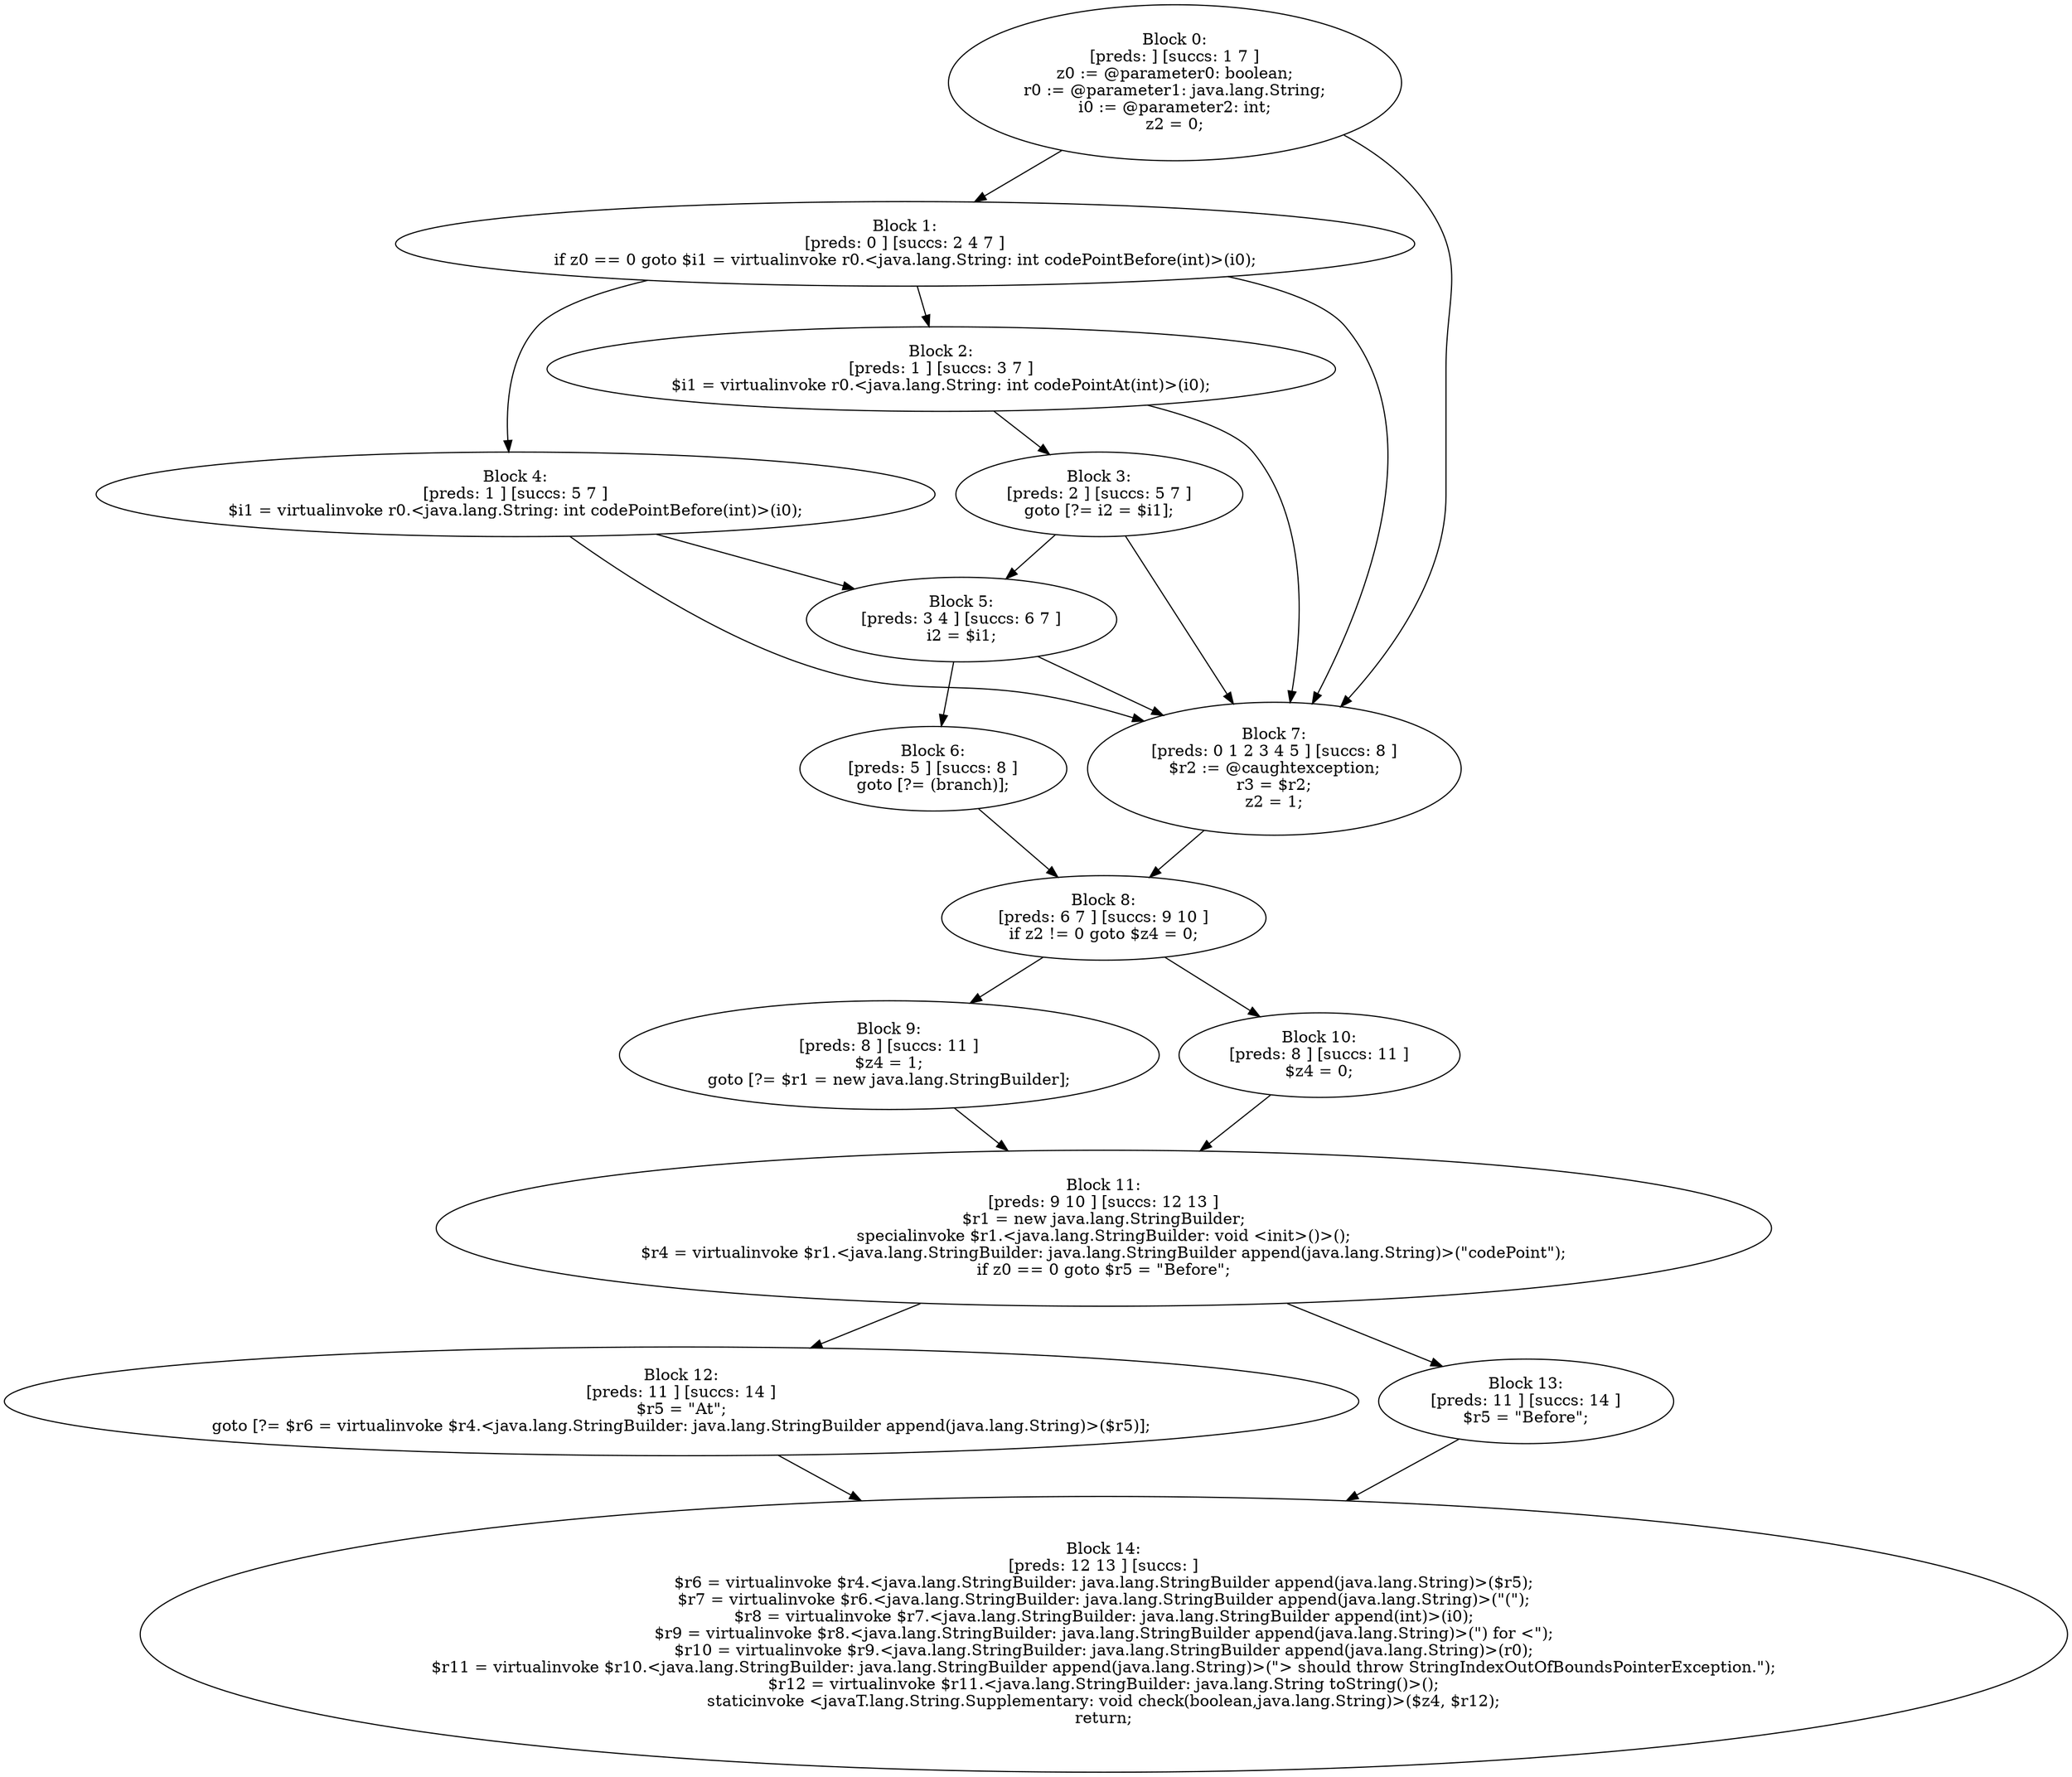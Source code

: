 digraph "unitGraph" {
    "Block 0:
[preds: ] [succs: 1 7 ]
z0 := @parameter0: boolean;
r0 := @parameter1: java.lang.String;
i0 := @parameter2: int;
z2 = 0;
"
    "Block 1:
[preds: 0 ] [succs: 2 4 7 ]
if z0 == 0 goto $i1 = virtualinvoke r0.<java.lang.String: int codePointBefore(int)>(i0);
"
    "Block 2:
[preds: 1 ] [succs: 3 7 ]
$i1 = virtualinvoke r0.<java.lang.String: int codePointAt(int)>(i0);
"
    "Block 3:
[preds: 2 ] [succs: 5 7 ]
goto [?= i2 = $i1];
"
    "Block 4:
[preds: 1 ] [succs: 5 7 ]
$i1 = virtualinvoke r0.<java.lang.String: int codePointBefore(int)>(i0);
"
    "Block 5:
[preds: 3 4 ] [succs: 6 7 ]
i2 = $i1;
"
    "Block 6:
[preds: 5 ] [succs: 8 ]
goto [?= (branch)];
"
    "Block 7:
[preds: 0 1 2 3 4 5 ] [succs: 8 ]
$r2 := @caughtexception;
r3 = $r2;
z2 = 1;
"
    "Block 8:
[preds: 6 7 ] [succs: 9 10 ]
if z2 != 0 goto $z4 = 0;
"
    "Block 9:
[preds: 8 ] [succs: 11 ]
$z4 = 1;
goto [?= $r1 = new java.lang.StringBuilder];
"
    "Block 10:
[preds: 8 ] [succs: 11 ]
$z4 = 0;
"
    "Block 11:
[preds: 9 10 ] [succs: 12 13 ]
$r1 = new java.lang.StringBuilder;
specialinvoke $r1.<java.lang.StringBuilder: void <init>()>();
$r4 = virtualinvoke $r1.<java.lang.StringBuilder: java.lang.StringBuilder append(java.lang.String)>(\"codePoint\");
if z0 == 0 goto $r5 = \"Before\";
"
    "Block 12:
[preds: 11 ] [succs: 14 ]
$r5 = \"At\";
goto [?= $r6 = virtualinvoke $r4.<java.lang.StringBuilder: java.lang.StringBuilder append(java.lang.String)>($r5)];
"
    "Block 13:
[preds: 11 ] [succs: 14 ]
$r5 = \"Before\";
"
    "Block 14:
[preds: 12 13 ] [succs: ]
$r6 = virtualinvoke $r4.<java.lang.StringBuilder: java.lang.StringBuilder append(java.lang.String)>($r5);
$r7 = virtualinvoke $r6.<java.lang.StringBuilder: java.lang.StringBuilder append(java.lang.String)>(\"(\");
$r8 = virtualinvoke $r7.<java.lang.StringBuilder: java.lang.StringBuilder append(int)>(i0);
$r9 = virtualinvoke $r8.<java.lang.StringBuilder: java.lang.StringBuilder append(java.lang.String)>(\") for <\");
$r10 = virtualinvoke $r9.<java.lang.StringBuilder: java.lang.StringBuilder append(java.lang.String)>(r0);
$r11 = virtualinvoke $r10.<java.lang.StringBuilder: java.lang.StringBuilder append(java.lang.String)>(\"> should throw StringIndexOutOfBoundsPointerException.\");
$r12 = virtualinvoke $r11.<java.lang.StringBuilder: java.lang.String toString()>();
staticinvoke <javaT.lang.String.Supplementary: void check(boolean,java.lang.String)>($z4, $r12);
return;
"
    "Block 0:
[preds: ] [succs: 1 7 ]
z0 := @parameter0: boolean;
r0 := @parameter1: java.lang.String;
i0 := @parameter2: int;
z2 = 0;
"->"Block 1:
[preds: 0 ] [succs: 2 4 7 ]
if z0 == 0 goto $i1 = virtualinvoke r0.<java.lang.String: int codePointBefore(int)>(i0);
";
    "Block 0:
[preds: ] [succs: 1 7 ]
z0 := @parameter0: boolean;
r0 := @parameter1: java.lang.String;
i0 := @parameter2: int;
z2 = 0;
"->"Block 7:
[preds: 0 1 2 3 4 5 ] [succs: 8 ]
$r2 := @caughtexception;
r3 = $r2;
z2 = 1;
";
    "Block 1:
[preds: 0 ] [succs: 2 4 7 ]
if z0 == 0 goto $i1 = virtualinvoke r0.<java.lang.String: int codePointBefore(int)>(i0);
"->"Block 2:
[preds: 1 ] [succs: 3 7 ]
$i1 = virtualinvoke r0.<java.lang.String: int codePointAt(int)>(i0);
";
    "Block 1:
[preds: 0 ] [succs: 2 4 7 ]
if z0 == 0 goto $i1 = virtualinvoke r0.<java.lang.String: int codePointBefore(int)>(i0);
"->"Block 4:
[preds: 1 ] [succs: 5 7 ]
$i1 = virtualinvoke r0.<java.lang.String: int codePointBefore(int)>(i0);
";
    "Block 1:
[preds: 0 ] [succs: 2 4 7 ]
if z0 == 0 goto $i1 = virtualinvoke r0.<java.lang.String: int codePointBefore(int)>(i0);
"->"Block 7:
[preds: 0 1 2 3 4 5 ] [succs: 8 ]
$r2 := @caughtexception;
r3 = $r2;
z2 = 1;
";
    "Block 2:
[preds: 1 ] [succs: 3 7 ]
$i1 = virtualinvoke r0.<java.lang.String: int codePointAt(int)>(i0);
"->"Block 3:
[preds: 2 ] [succs: 5 7 ]
goto [?= i2 = $i1];
";
    "Block 2:
[preds: 1 ] [succs: 3 7 ]
$i1 = virtualinvoke r0.<java.lang.String: int codePointAt(int)>(i0);
"->"Block 7:
[preds: 0 1 2 3 4 5 ] [succs: 8 ]
$r2 := @caughtexception;
r3 = $r2;
z2 = 1;
";
    "Block 3:
[preds: 2 ] [succs: 5 7 ]
goto [?= i2 = $i1];
"->"Block 5:
[preds: 3 4 ] [succs: 6 7 ]
i2 = $i1;
";
    "Block 3:
[preds: 2 ] [succs: 5 7 ]
goto [?= i2 = $i1];
"->"Block 7:
[preds: 0 1 2 3 4 5 ] [succs: 8 ]
$r2 := @caughtexception;
r3 = $r2;
z2 = 1;
";
    "Block 4:
[preds: 1 ] [succs: 5 7 ]
$i1 = virtualinvoke r0.<java.lang.String: int codePointBefore(int)>(i0);
"->"Block 5:
[preds: 3 4 ] [succs: 6 7 ]
i2 = $i1;
";
    "Block 4:
[preds: 1 ] [succs: 5 7 ]
$i1 = virtualinvoke r0.<java.lang.String: int codePointBefore(int)>(i0);
"->"Block 7:
[preds: 0 1 2 3 4 5 ] [succs: 8 ]
$r2 := @caughtexception;
r3 = $r2;
z2 = 1;
";
    "Block 5:
[preds: 3 4 ] [succs: 6 7 ]
i2 = $i1;
"->"Block 6:
[preds: 5 ] [succs: 8 ]
goto [?= (branch)];
";
    "Block 5:
[preds: 3 4 ] [succs: 6 7 ]
i2 = $i1;
"->"Block 7:
[preds: 0 1 2 3 4 5 ] [succs: 8 ]
$r2 := @caughtexception;
r3 = $r2;
z2 = 1;
";
    "Block 6:
[preds: 5 ] [succs: 8 ]
goto [?= (branch)];
"->"Block 8:
[preds: 6 7 ] [succs: 9 10 ]
if z2 != 0 goto $z4 = 0;
";
    "Block 7:
[preds: 0 1 2 3 4 5 ] [succs: 8 ]
$r2 := @caughtexception;
r3 = $r2;
z2 = 1;
"->"Block 8:
[preds: 6 7 ] [succs: 9 10 ]
if z2 != 0 goto $z4 = 0;
";
    "Block 8:
[preds: 6 7 ] [succs: 9 10 ]
if z2 != 0 goto $z4 = 0;
"->"Block 9:
[preds: 8 ] [succs: 11 ]
$z4 = 1;
goto [?= $r1 = new java.lang.StringBuilder];
";
    "Block 8:
[preds: 6 7 ] [succs: 9 10 ]
if z2 != 0 goto $z4 = 0;
"->"Block 10:
[preds: 8 ] [succs: 11 ]
$z4 = 0;
";
    "Block 9:
[preds: 8 ] [succs: 11 ]
$z4 = 1;
goto [?= $r1 = new java.lang.StringBuilder];
"->"Block 11:
[preds: 9 10 ] [succs: 12 13 ]
$r1 = new java.lang.StringBuilder;
specialinvoke $r1.<java.lang.StringBuilder: void <init>()>();
$r4 = virtualinvoke $r1.<java.lang.StringBuilder: java.lang.StringBuilder append(java.lang.String)>(\"codePoint\");
if z0 == 0 goto $r5 = \"Before\";
";
    "Block 10:
[preds: 8 ] [succs: 11 ]
$z4 = 0;
"->"Block 11:
[preds: 9 10 ] [succs: 12 13 ]
$r1 = new java.lang.StringBuilder;
specialinvoke $r1.<java.lang.StringBuilder: void <init>()>();
$r4 = virtualinvoke $r1.<java.lang.StringBuilder: java.lang.StringBuilder append(java.lang.String)>(\"codePoint\");
if z0 == 0 goto $r5 = \"Before\";
";
    "Block 11:
[preds: 9 10 ] [succs: 12 13 ]
$r1 = new java.lang.StringBuilder;
specialinvoke $r1.<java.lang.StringBuilder: void <init>()>();
$r4 = virtualinvoke $r1.<java.lang.StringBuilder: java.lang.StringBuilder append(java.lang.String)>(\"codePoint\");
if z0 == 0 goto $r5 = \"Before\";
"->"Block 12:
[preds: 11 ] [succs: 14 ]
$r5 = \"At\";
goto [?= $r6 = virtualinvoke $r4.<java.lang.StringBuilder: java.lang.StringBuilder append(java.lang.String)>($r5)];
";
    "Block 11:
[preds: 9 10 ] [succs: 12 13 ]
$r1 = new java.lang.StringBuilder;
specialinvoke $r1.<java.lang.StringBuilder: void <init>()>();
$r4 = virtualinvoke $r1.<java.lang.StringBuilder: java.lang.StringBuilder append(java.lang.String)>(\"codePoint\");
if z0 == 0 goto $r5 = \"Before\";
"->"Block 13:
[preds: 11 ] [succs: 14 ]
$r5 = \"Before\";
";
    "Block 12:
[preds: 11 ] [succs: 14 ]
$r5 = \"At\";
goto [?= $r6 = virtualinvoke $r4.<java.lang.StringBuilder: java.lang.StringBuilder append(java.lang.String)>($r5)];
"->"Block 14:
[preds: 12 13 ] [succs: ]
$r6 = virtualinvoke $r4.<java.lang.StringBuilder: java.lang.StringBuilder append(java.lang.String)>($r5);
$r7 = virtualinvoke $r6.<java.lang.StringBuilder: java.lang.StringBuilder append(java.lang.String)>(\"(\");
$r8 = virtualinvoke $r7.<java.lang.StringBuilder: java.lang.StringBuilder append(int)>(i0);
$r9 = virtualinvoke $r8.<java.lang.StringBuilder: java.lang.StringBuilder append(java.lang.String)>(\") for <\");
$r10 = virtualinvoke $r9.<java.lang.StringBuilder: java.lang.StringBuilder append(java.lang.String)>(r0);
$r11 = virtualinvoke $r10.<java.lang.StringBuilder: java.lang.StringBuilder append(java.lang.String)>(\"> should throw StringIndexOutOfBoundsPointerException.\");
$r12 = virtualinvoke $r11.<java.lang.StringBuilder: java.lang.String toString()>();
staticinvoke <javaT.lang.String.Supplementary: void check(boolean,java.lang.String)>($z4, $r12);
return;
";
    "Block 13:
[preds: 11 ] [succs: 14 ]
$r5 = \"Before\";
"->"Block 14:
[preds: 12 13 ] [succs: ]
$r6 = virtualinvoke $r4.<java.lang.StringBuilder: java.lang.StringBuilder append(java.lang.String)>($r5);
$r7 = virtualinvoke $r6.<java.lang.StringBuilder: java.lang.StringBuilder append(java.lang.String)>(\"(\");
$r8 = virtualinvoke $r7.<java.lang.StringBuilder: java.lang.StringBuilder append(int)>(i0);
$r9 = virtualinvoke $r8.<java.lang.StringBuilder: java.lang.StringBuilder append(java.lang.String)>(\") for <\");
$r10 = virtualinvoke $r9.<java.lang.StringBuilder: java.lang.StringBuilder append(java.lang.String)>(r0);
$r11 = virtualinvoke $r10.<java.lang.StringBuilder: java.lang.StringBuilder append(java.lang.String)>(\"> should throw StringIndexOutOfBoundsPointerException.\");
$r12 = virtualinvoke $r11.<java.lang.StringBuilder: java.lang.String toString()>();
staticinvoke <javaT.lang.String.Supplementary: void check(boolean,java.lang.String)>($z4, $r12);
return;
";
}
